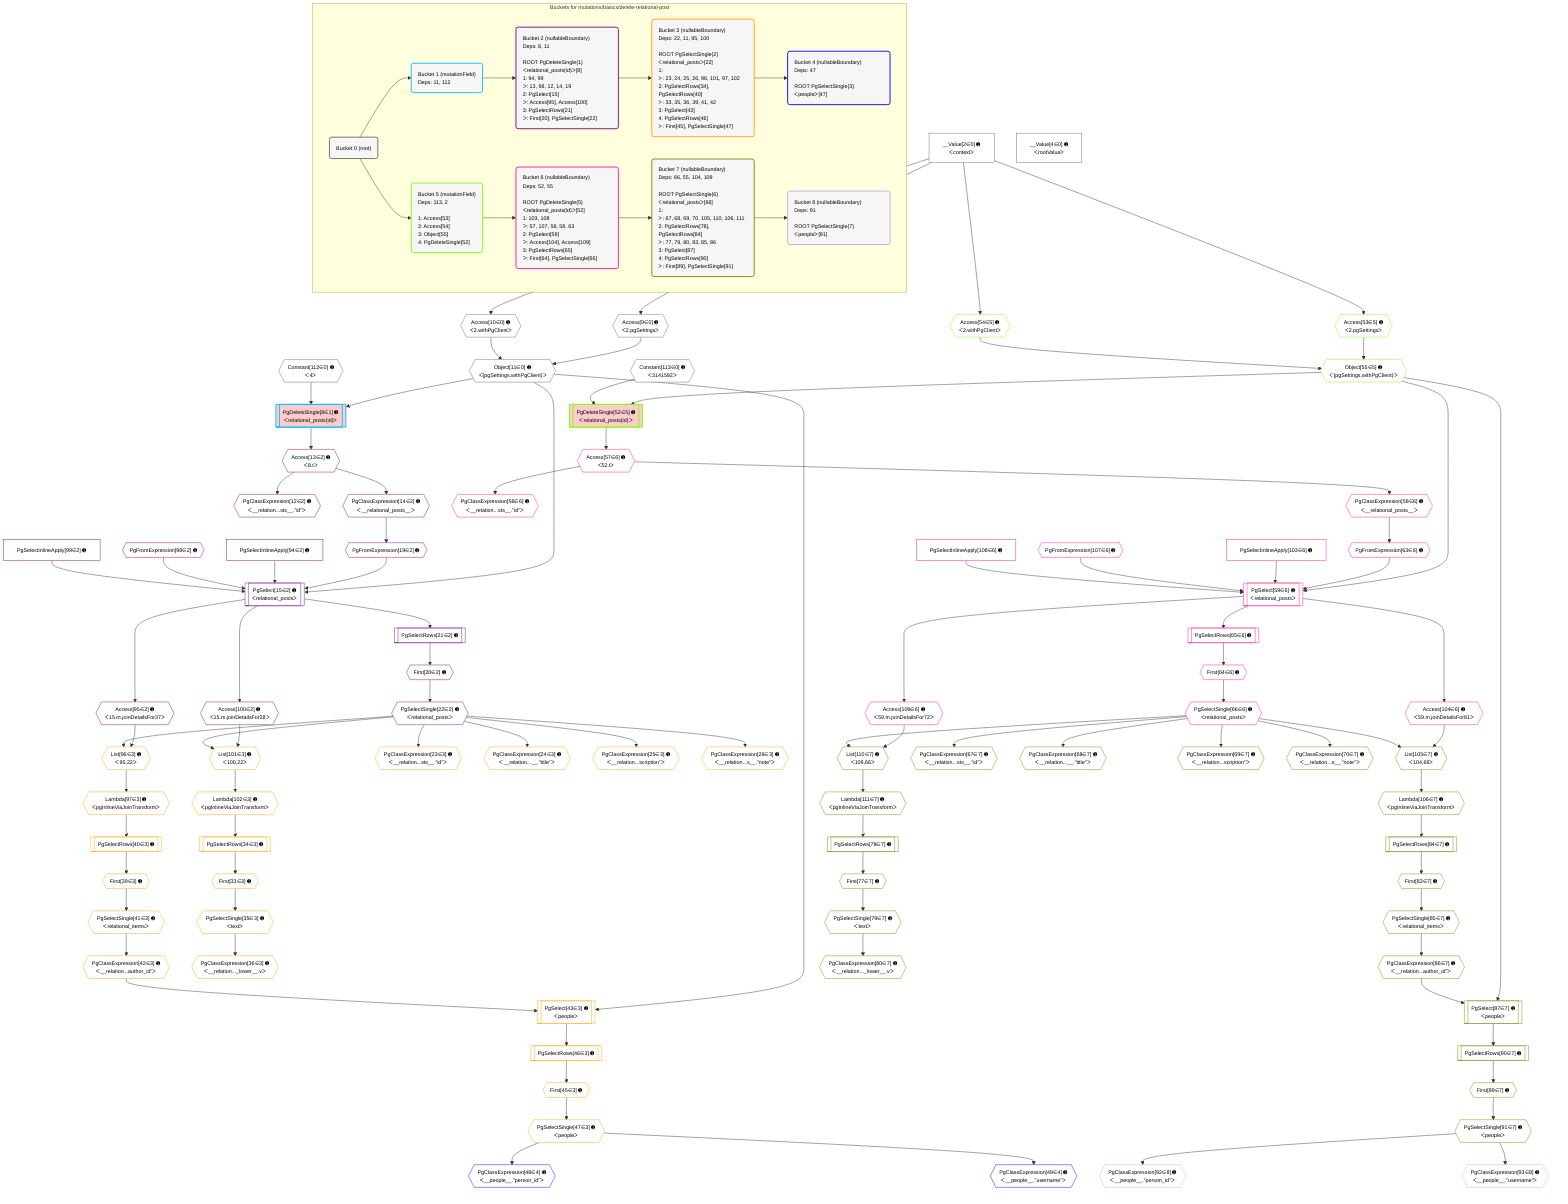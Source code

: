 %%{init: {'themeVariables': { 'fontSize': '12px'}}}%%
graph TD
    classDef path fill:#eee,stroke:#000,color:#000
    classDef plan fill:#fff,stroke-width:1px,color:#000
    classDef itemplan fill:#fff,stroke-width:2px,color:#000
    classDef unbatchedplan fill:#dff,stroke-width:1px,color:#000
    classDef sideeffectplan fill:#fcc,stroke-width:2px,color:#000
    classDef bucket fill:#f6f6f6,color:#000,stroke-width:2px,text-align:left


    %% plan dependencies
    Object11{{"Object[11∈0] ➊<br />ᐸ{pgSettings,withPgClient}ᐳ"}}:::plan
    Access9{{"Access[9∈0] ➊<br />ᐸ2.pgSettingsᐳ"}}:::plan
    Access10{{"Access[10∈0] ➊<br />ᐸ2.withPgClientᐳ"}}:::plan
    Access9 & Access10 --> Object11
    __Value2["__Value[2∈0] ➊<br />ᐸcontextᐳ"]:::plan
    __Value2 --> Access9
    __Value2 --> Access10
    __Value4["__Value[4∈0] ➊<br />ᐸrootValueᐳ"]:::plan
    Constant112{{"Constant[112∈0] ➊<br />ᐸ4ᐳ"}}:::plan
    Constant113{{"Constant[113∈0] ➊<br />ᐸ3141592ᐳ"}}:::plan
    PgDeleteSingle8[["PgDeleteSingle[8∈1] ➊<br />ᐸrelational_posts(id)ᐳ"]]:::sideeffectplan
    Object11 & Constant112 --> PgDeleteSingle8
    PgSelect15[["PgSelect[15∈2] ➊<br />ᐸrelational_postsᐳ"]]:::plan
    PgFromExpression19{{"PgFromExpression[19∈2] ➊"}}:::plan
    PgSelectInlineApply94["PgSelectInlineApply[94∈2] ➊"]:::plan
    PgFromExpression98{{"PgFromExpression[98∈2] ➊"}}:::plan
    PgSelectInlineApply99["PgSelectInlineApply[99∈2] ➊"]:::plan
    Object11 & PgFromExpression19 & PgSelectInlineApply94 & PgFromExpression98 & PgSelectInlineApply99 --> PgSelect15
    PgClassExpression12{{"PgClassExpression[12∈2] ➊<br />ᐸ__relation...sts__.”id”ᐳ"}}:::plan
    Access13{{"Access[13∈2] ➊<br />ᐸ8.tᐳ"}}:::plan
    Access13 --> PgClassExpression12
    PgDeleteSingle8 --> Access13
    PgClassExpression14{{"PgClassExpression[14∈2] ➊<br />ᐸ__relational_posts__ᐳ"}}:::plan
    Access13 --> PgClassExpression14
    PgClassExpression14 --> PgFromExpression19
    First20{{"First[20∈2] ➊"}}:::plan
    PgSelectRows21[["PgSelectRows[21∈2] ➊"]]:::plan
    PgSelectRows21 --> First20
    PgSelect15 --> PgSelectRows21
    PgSelectSingle22{{"PgSelectSingle[22∈2] ➊<br />ᐸrelational_postsᐳ"}}:::plan
    First20 --> PgSelectSingle22
    Access95{{"Access[95∈2] ➊<br />ᐸ15.m.joinDetailsFor37ᐳ"}}:::plan
    PgSelect15 --> Access95
    Access100{{"Access[100∈2] ➊<br />ᐸ15.m.joinDetailsFor28ᐳ"}}:::plan
    PgSelect15 --> Access100
    PgSelect43[["PgSelect[43∈3] ➊<br />ᐸpeopleᐳ"]]:::plan
    PgClassExpression42{{"PgClassExpression[42∈3] ➊<br />ᐸ__relation...author_id”ᐳ"}}:::plan
    Object11 & PgClassExpression42 --> PgSelect43
    List96{{"List[96∈3] ➊<br />ᐸ95,22ᐳ"}}:::plan
    Access95 & PgSelectSingle22 --> List96
    List101{{"List[101∈3] ➊<br />ᐸ100,22ᐳ"}}:::plan
    Access100 & PgSelectSingle22 --> List101
    PgClassExpression23{{"PgClassExpression[23∈3] ➊<br />ᐸ__relation...sts__.”id”ᐳ"}}:::plan
    PgSelectSingle22 --> PgClassExpression23
    PgClassExpression24{{"PgClassExpression[24∈3] ➊<br />ᐸ__relation...__.”title”ᐳ"}}:::plan
    PgSelectSingle22 --> PgClassExpression24
    PgClassExpression25{{"PgClassExpression[25∈3] ➊<br />ᐸ__relation...scription”ᐳ"}}:::plan
    PgSelectSingle22 --> PgClassExpression25
    PgClassExpression26{{"PgClassExpression[26∈3] ➊<br />ᐸ__relation...s__.”note”ᐳ"}}:::plan
    PgSelectSingle22 --> PgClassExpression26
    First33{{"First[33∈3] ➊"}}:::plan
    PgSelectRows34[["PgSelectRows[34∈3] ➊"]]:::plan
    PgSelectRows34 --> First33
    Lambda102{{"Lambda[102∈3] ➊<br />ᐸpgInlineViaJoinTransformᐳ"}}:::plan
    Lambda102 --> PgSelectRows34
    PgSelectSingle35{{"PgSelectSingle[35∈3] ➊<br />ᐸtextᐳ"}}:::plan
    First33 --> PgSelectSingle35
    PgClassExpression36{{"PgClassExpression[36∈3] ➊<br />ᐸ__relation..._lower__.vᐳ"}}:::plan
    PgSelectSingle35 --> PgClassExpression36
    First39{{"First[39∈3] ➊"}}:::plan
    PgSelectRows40[["PgSelectRows[40∈3] ➊"]]:::plan
    PgSelectRows40 --> First39
    Lambda97{{"Lambda[97∈3] ➊<br />ᐸpgInlineViaJoinTransformᐳ"}}:::plan
    Lambda97 --> PgSelectRows40
    PgSelectSingle41{{"PgSelectSingle[41∈3] ➊<br />ᐸrelational_itemsᐳ"}}:::plan
    First39 --> PgSelectSingle41
    PgSelectSingle41 --> PgClassExpression42
    First45{{"First[45∈3] ➊"}}:::plan
    PgSelectRows46[["PgSelectRows[46∈3] ➊"]]:::plan
    PgSelectRows46 --> First45
    PgSelect43 --> PgSelectRows46
    PgSelectSingle47{{"PgSelectSingle[47∈3] ➊<br />ᐸpeopleᐳ"}}:::plan
    First45 --> PgSelectSingle47
    List96 --> Lambda97
    List101 --> Lambda102
    PgClassExpression48{{"PgClassExpression[48∈4] ➊<br />ᐸ__people__.”person_id”ᐳ"}}:::plan
    PgSelectSingle47 --> PgClassExpression48
    PgClassExpression49{{"PgClassExpression[49∈4] ➊<br />ᐸ__people__.”username”ᐳ"}}:::plan
    PgSelectSingle47 --> PgClassExpression49
    PgDeleteSingle52[["PgDeleteSingle[52∈5] ➊<br />ᐸrelational_posts(id)ᐳ"]]:::sideeffectplan
    Object55{{"Object[55∈5] ➊<br />ᐸ{pgSettings,withPgClient}ᐳ"}}:::plan
    Object55 & Constant113 --> PgDeleteSingle52
    Access53{{"Access[53∈5] ➊<br />ᐸ2.pgSettingsᐳ"}}:::plan
    Access54{{"Access[54∈5] ➊<br />ᐸ2.withPgClientᐳ"}}:::plan
    Access53 & Access54 --> Object55
    __Value2 --> Access53
    __Value2 --> Access54
    PgSelect59[["PgSelect[59∈6] ➊<br />ᐸrelational_postsᐳ"]]:::plan
    PgFromExpression63{{"PgFromExpression[63∈6] ➊"}}:::plan
    PgSelectInlineApply103["PgSelectInlineApply[103∈6] ➊"]:::plan
    PgFromExpression107{{"PgFromExpression[107∈6] ➊"}}:::plan
    PgSelectInlineApply108["PgSelectInlineApply[108∈6] ➊"]:::plan
    Object55 & PgFromExpression63 & PgSelectInlineApply103 & PgFromExpression107 & PgSelectInlineApply108 --> PgSelect59
    PgClassExpression56{{"PgClassExpression[56∈6] ➊<br />ᐸ__relation...sts__.”id”ᐳ"}}:::plan
    Access57{{"Access[57∈6] ➊<br />ᐸ52.tᐳ"}}:::plan
    Access57 --> PgClassExpression56
    PgDeleteSingle52 --> Access57
    PgClassExpression58{{"PgClassExpression[58∈6] ➊<br />ᐸ__relational_posts__ᐳ"}}:::plan
    Access57 --> PgClassExpression58
    PgClassExpression58 --> PgFromExpression63
    First64{{"First[64∈6] ➊"}}:::plan
    PgSelectRows65[["PgSelectRows[65∈6] ➊"]]:::plan
    PgSelectRows65 --> First64
    PgSelect59 --> PgSelectRows65
    PgSelectSingle66{{"PgSelectSingle[66∈6] ➊<br />ᐸrelational_postsᐳ"}}:::plan
    First64 --> PgSelectSingle66
    Access104{{"Access[104∈6] ➊<br />ᐸ59.m.joinDetailsFor81ᐳ"}}:::plan
    PgSelect59 --> Access104
    Access109{{"Access[109∈6] ➊<br />ᐸ59.m.joinDetailsFor72ᐳ"}}:::plan
    PgSelect59 --> Access109
    PgSelect87[["PgSelect[87∈7] ➊<br />ᐸpeopleᐳ"]]:::plan
    PgClassExpression86{{"PgClassExpression[86∈7] ➊<br />ᐸ__relation...author_id”ᐳ"}}:::plan
    Object55 & PgClassExpression86 --> PgSelect87
    List105{{"List[105∈7] ➊<br />ᐸ104,66ᐳ"}}:::plan
    Access104 & PgSelectSingle66 --> List105
    List110{{"List[110∈7] ➊<br />ᐸ109,66ᐳ"}}:::plan
    Access109 & PgSelectSingle66 --> List110
    PgClassExpression67{{"PgClassExpression[67∈7] ➊<br />ᐸ__relation...sts__.”id”ᐳ"}}:::plan
    PgSelectSingle66 --> PgClassExpression67
    PgClassExpression68{{"PgClassExpression[68∈7] ➊<br />ᐸ__relation...__.”title”ᐳ"}}:::plan
    PgSelectSingle66 --> PgClassExpression68
    PgClassExpression69{{"PgClassExpression[69∈7] ➊<br />ᐸ__relation...scription”ᐳ"}}:::plan
    PgSelectSingle66 --> PgClassExpression69
    PgClassExpression70{{"PgClassExpression[70∈7] ➊<br />ᐸ__relation...s__.”note”ᐳ"}}:::plan
    PgSelectSingle66 --> PgClassExpression70
    First77{{"First[77∈7] ➊"}}:::plan
    PgSelectRows78[["PgSelectRows[78∈7] ➊"]]:::plan
    PgSelectRows78 --> First77
    Lambda111{{"Lambda[111∈7] ➊<br />ᐸpgInlineViaJoinTransformᐳ"}}:::plan
    Lambda111 --> PgSelectRows78
    PgSelectSingle79{{"PgSelectSingle[79∈7] ➊<br />ᐸtextᐳ"}}:::plan
    First77 --> PgSelectSingle79
    PgClassExpression80{{"PgClassExpression[80∈7] ➊<br />ᐸ__relation..._lower__.vᐳ"}}:::plan
    PgSelectSingle79 --> PgClassExpression80
    First83{{"First[83∈7] ➊"}}:::plan
    PgSelectRows84[["PgSelectRows[84∈7] ➊"]]:::plan
    PgSelectRows84 --> First83
    Lambda106{{"Lambda[106∈7] ➊<br />ᐸpgInlineViaJoinTransformᐳ"}}:::plan
    Lambda106 --> PgSelectRows84
    PgSelectSingle85{{"PgSelectSingle[85∈7] ➊<br />ᐸrelational_itemsᐳ"}}:::plan
    First83 --> PgSelectSingle85
    PgSelectSingle85 --> PgClassExpression86
    First89{{"First[89∈7] ➊"}}:::plan
    PgSelectRows90[["PgSelectRows[90∈7] ➊"]]:::plan
    PgSelectRows90 --> First89
    PgSelect87 --> PgSelectRows90
    PgSelectSingle91{{"PgSelectSingle[91∈7] ➊<br />ᐸpeopleᐳ"}}:::plan
    First89 --> PgSelectSingle91
    List105 --> Lambda106
    List110 --> Lambda111
    PgClassExpression92{{"PgClassExpression[92∈8] ➊<br />ᐸ__people__.”person_id”ᐳ"}}:::plan
    PgSelectSingle91 --> PgClassExpression92
    PgClassExpression93{{"PgClassExpression[93∈8] ➊<br />ᐸ__people__.”username”ᐳ"}}:::plan
    PgSelectSingle91 --> PgClassExpression93

    %% define steps

    subgraph "Buckets for mutations/basics/delete-relational-post"
    Bucket0("Bucket 0 (root)"):::bucket
    classDef bucket0 stroke:#696969
    class Bucket0,__Value2,__Value4,Access9,Access10,Object11,Constant112,Constant113 bucket0
    Bucket1("Bucket 1 (mutationField)<br />Deps: 11, 112"):::bucket
    classDef bucket1 stroke:#00bfff
    class Bucket1,PgDeleteSingle8 bucket1
    Bucket2("Bucket 2 (nullableBoundary)<br />Deps: 8, 11<br /><br />ROOT PgDeleteSingle{1}ᐸrelational_posts(id)ᐳ[8]<br />1: 94, 99<br />ᐳ: 13, 98, 12, 14, 19<br />2: PgSelect[15]<br />ᐳ: Access[95], Access[100]<br />3: PgSelectRows[21]<br />ᐳ: First[20], PgSelectSingle[22]"):::bucket
    classDef bucket2 stroke:#7f007f
    class Bucket2,PgClassExpression12,Access13,PgClassExpression14,PgSelect15,PgFromExpression19,First20,PgSelectRows21,PgSelectSingle22,PgSelectInlineApply94,Access95,PgFromExpression98,PgSelectInlineApply99,Access100 bucket2
    Bucket3("Bucket 3 (nullableBoundary)<br />Deps: 22, 11, 95, 100<br /><br />ROOT PgSelectSingle{2}ᐸrelational_postsᐳ[22]<br />1: <br />ᐳ: 23, 24, 25, 26, 96, 101, 97, 102<br />2: PgSelectRows[34], PgSelectRows[40]<br />ᐳ: 33, 35, 36, 39, 41, 42<br />3: PgSelect[43]<br />4: PgSelectRows[46]<br />ᐳ: First[45], PgSelectSingle[47]"):::bucket
    classDef bucket3 stroke:#ffa500
    class Bucket3,PgClassExpression23,PgClassExpression24,PgClassExpression25,PgClassExpression26,First33,PgSelectRows34,PgSelectSingle35,PgClassExpression36,First39,PgSelectRows40,PgSelectSingle41,PgClassExpression42,PgSelect43,First45,PgSelectRows46,PgSelectSingle47,List96,Lambda97,List101,Lambda102 bucket3
    Bucket4("Bucket 4 (nullableBoundary)<br />Deps: 47<br /><br />ROOT PgSelectSingle{3}ᐸpeopleᐳ[47]"):::bucket
    classDef bucket4 stroke:#0000ff
    class Bucket4,PgClassExpression48,PgClassExpression49 bucket4
    Bucket5("Bucket 5 (mutationField)<br />Deps: 113, 2<br /><br />1: Access[53]<br />2: Access[54]<br />3: Object[55]<br />4: PgDeleteSingle[52]"):::bucket
    classDef bucket5 stroke:#7fff00
    class Bucket5,PgDeleteSingle52,Access53,Access54,Object55 bucket5
    Bucket6("Bucket 6 (nullableBoundary)<br />Deps: 52, 55<br /><br />ROOT PgDeleteSingle{5}ᐸrelational_posts(id)ᐳ[52]<br />1: 103, 108<br />ᐳ: 57, 107, 56, 58, 63<br />2: PgSelect[59]<br />ᐳ: Access[104], Access[109]<br />3: PgSelectRows[65]<br />ᐳ: First[64], PgSelectSingle[66]"):::bucket
    classDef bucket6 stroke:#ff1493
    class Bucket6,PgClassExpression56,Access57,PgClassExpression58,PgSelect59,PgFromExpression63,First64,PgSelectRows65,PgSelectSingle66,PgSelectInlineApply103,Access104,PgFromExpression107,PgSelectInlineApply108,Access109 bucket6
    Bucket7("Bucket 7 (nullableBoundary)<br />Deps: 66, 55, 104, 109<br /><br />ROOT PgSelectSingle{6}ᐸrelational_postsᐳ[66]<br />1: <br />ᐳ: 67, 68, 69, 70, 105, 110, 106, 111<br />2: PgSelectRows[78], PgSelectRows[84]<br />ᐳ: 77, 79, 80, 83, 85, 86<br />3: PgSelect[87]<br />4: PgSelectRows[90]<br />ᐳ: First[89], PgSelectSingle[91]"):::bucket
    classDef bucket7 stroke:#808000
    class Bucket7,PgClassExpression67,PgClassExpression68,PgClassExpression69,PgClassExpression70,First77,PgSelectRows78,PgSelectSingle79,PgClassExpression80,First83,PgSelectRows84,PgSelectSingle85,PgClassExpression86,PgSelect87,First89,PgSelectRows90,PgSelectSingle91,List105,Lambda106,List110,Lambda111 bucket7
    Bucket8("Bucket 8 (nullableBoundary)<br />Deps: 91<br /><br />ROOT PgSelectSingle{7}ᐸpeopleᐳ[91]"):::bucket
    classDef bucket8 stroke:#dda0dd
    class Bucket8,PgClassExpression92,PgClassExpression93 bucket8
    Bucket0 --> Bucket1 & Bucket5
    Bucket1 --> Bucket2
    Bucket2 --> Bucket3
    Bucket3 --> Bucket4
    Bucket5 --> Bucket6
    Bucket6 --> Bucket7
    Bucket7 --> Bucket8
    end